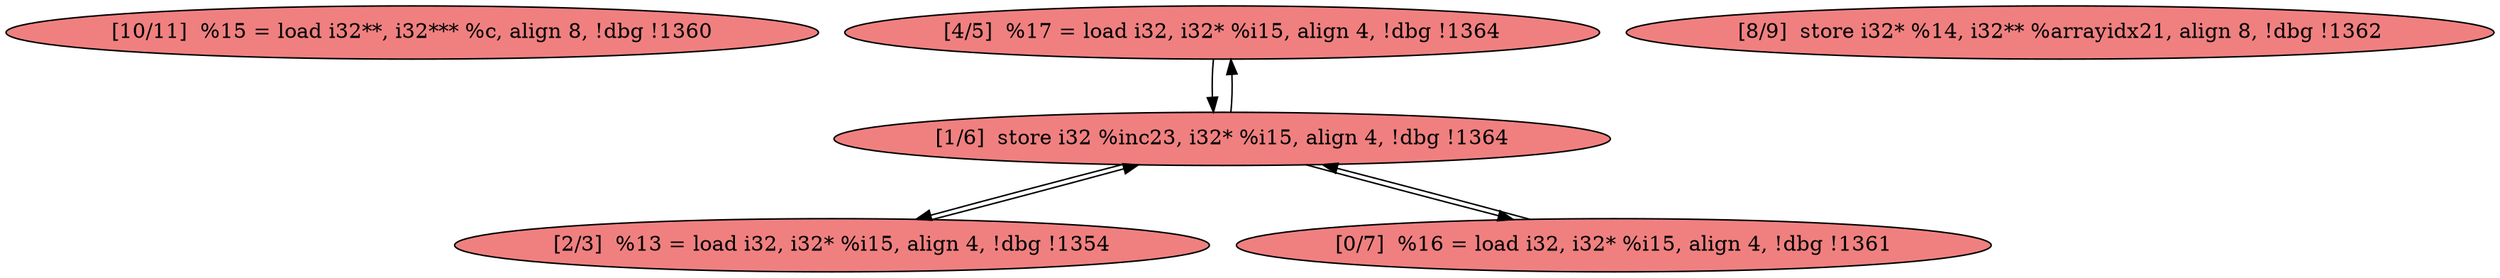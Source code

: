 
digraph G {


node2946 [fillcolor=lightcoral,label="[10/11]  %15 = load i32**, i32*** %c, align 8, !dbg !1360",shape=ellipse,style=filled ]
node2945 [fillcolor=lightcoral,label="[4/5]  %17 = load i32, i32* %i15, align 4, !dbg !1364",shape=ellipse,style=filled ]
node2944 [fillcolor=lightcoral,label="[1/6]  store i32 %inc23, i32* %i15, align 4, !dbg !1364",shape=ellipse,style=filled ]
node2943 [fillcolor=lightcoral,label="[2/3]  %13 = load i32, i32* %i15, align 4, !dbg !1354",shape=ellipse,style=filled ]
node2941 [fillcolor=lightcoral,label="[0/7]  %16 = load i32, i32* %i15, align 4, !dbg !1361",shape=ellipse,style=filled ]
node2942 [fillcolor=lightcoral,label="[8/9]  store i32* %14, i32** %arrayidx21, align 8, !dbg !1362",shape=ellipse,style=filled ]

node2943->node2944 [ ]
node2944->node2943 [ ]
node2941->node2944 [ ]
node2944->node2941 [ ]
node2945->node2944 [ ]
node2944->node2945 [ ]


}
